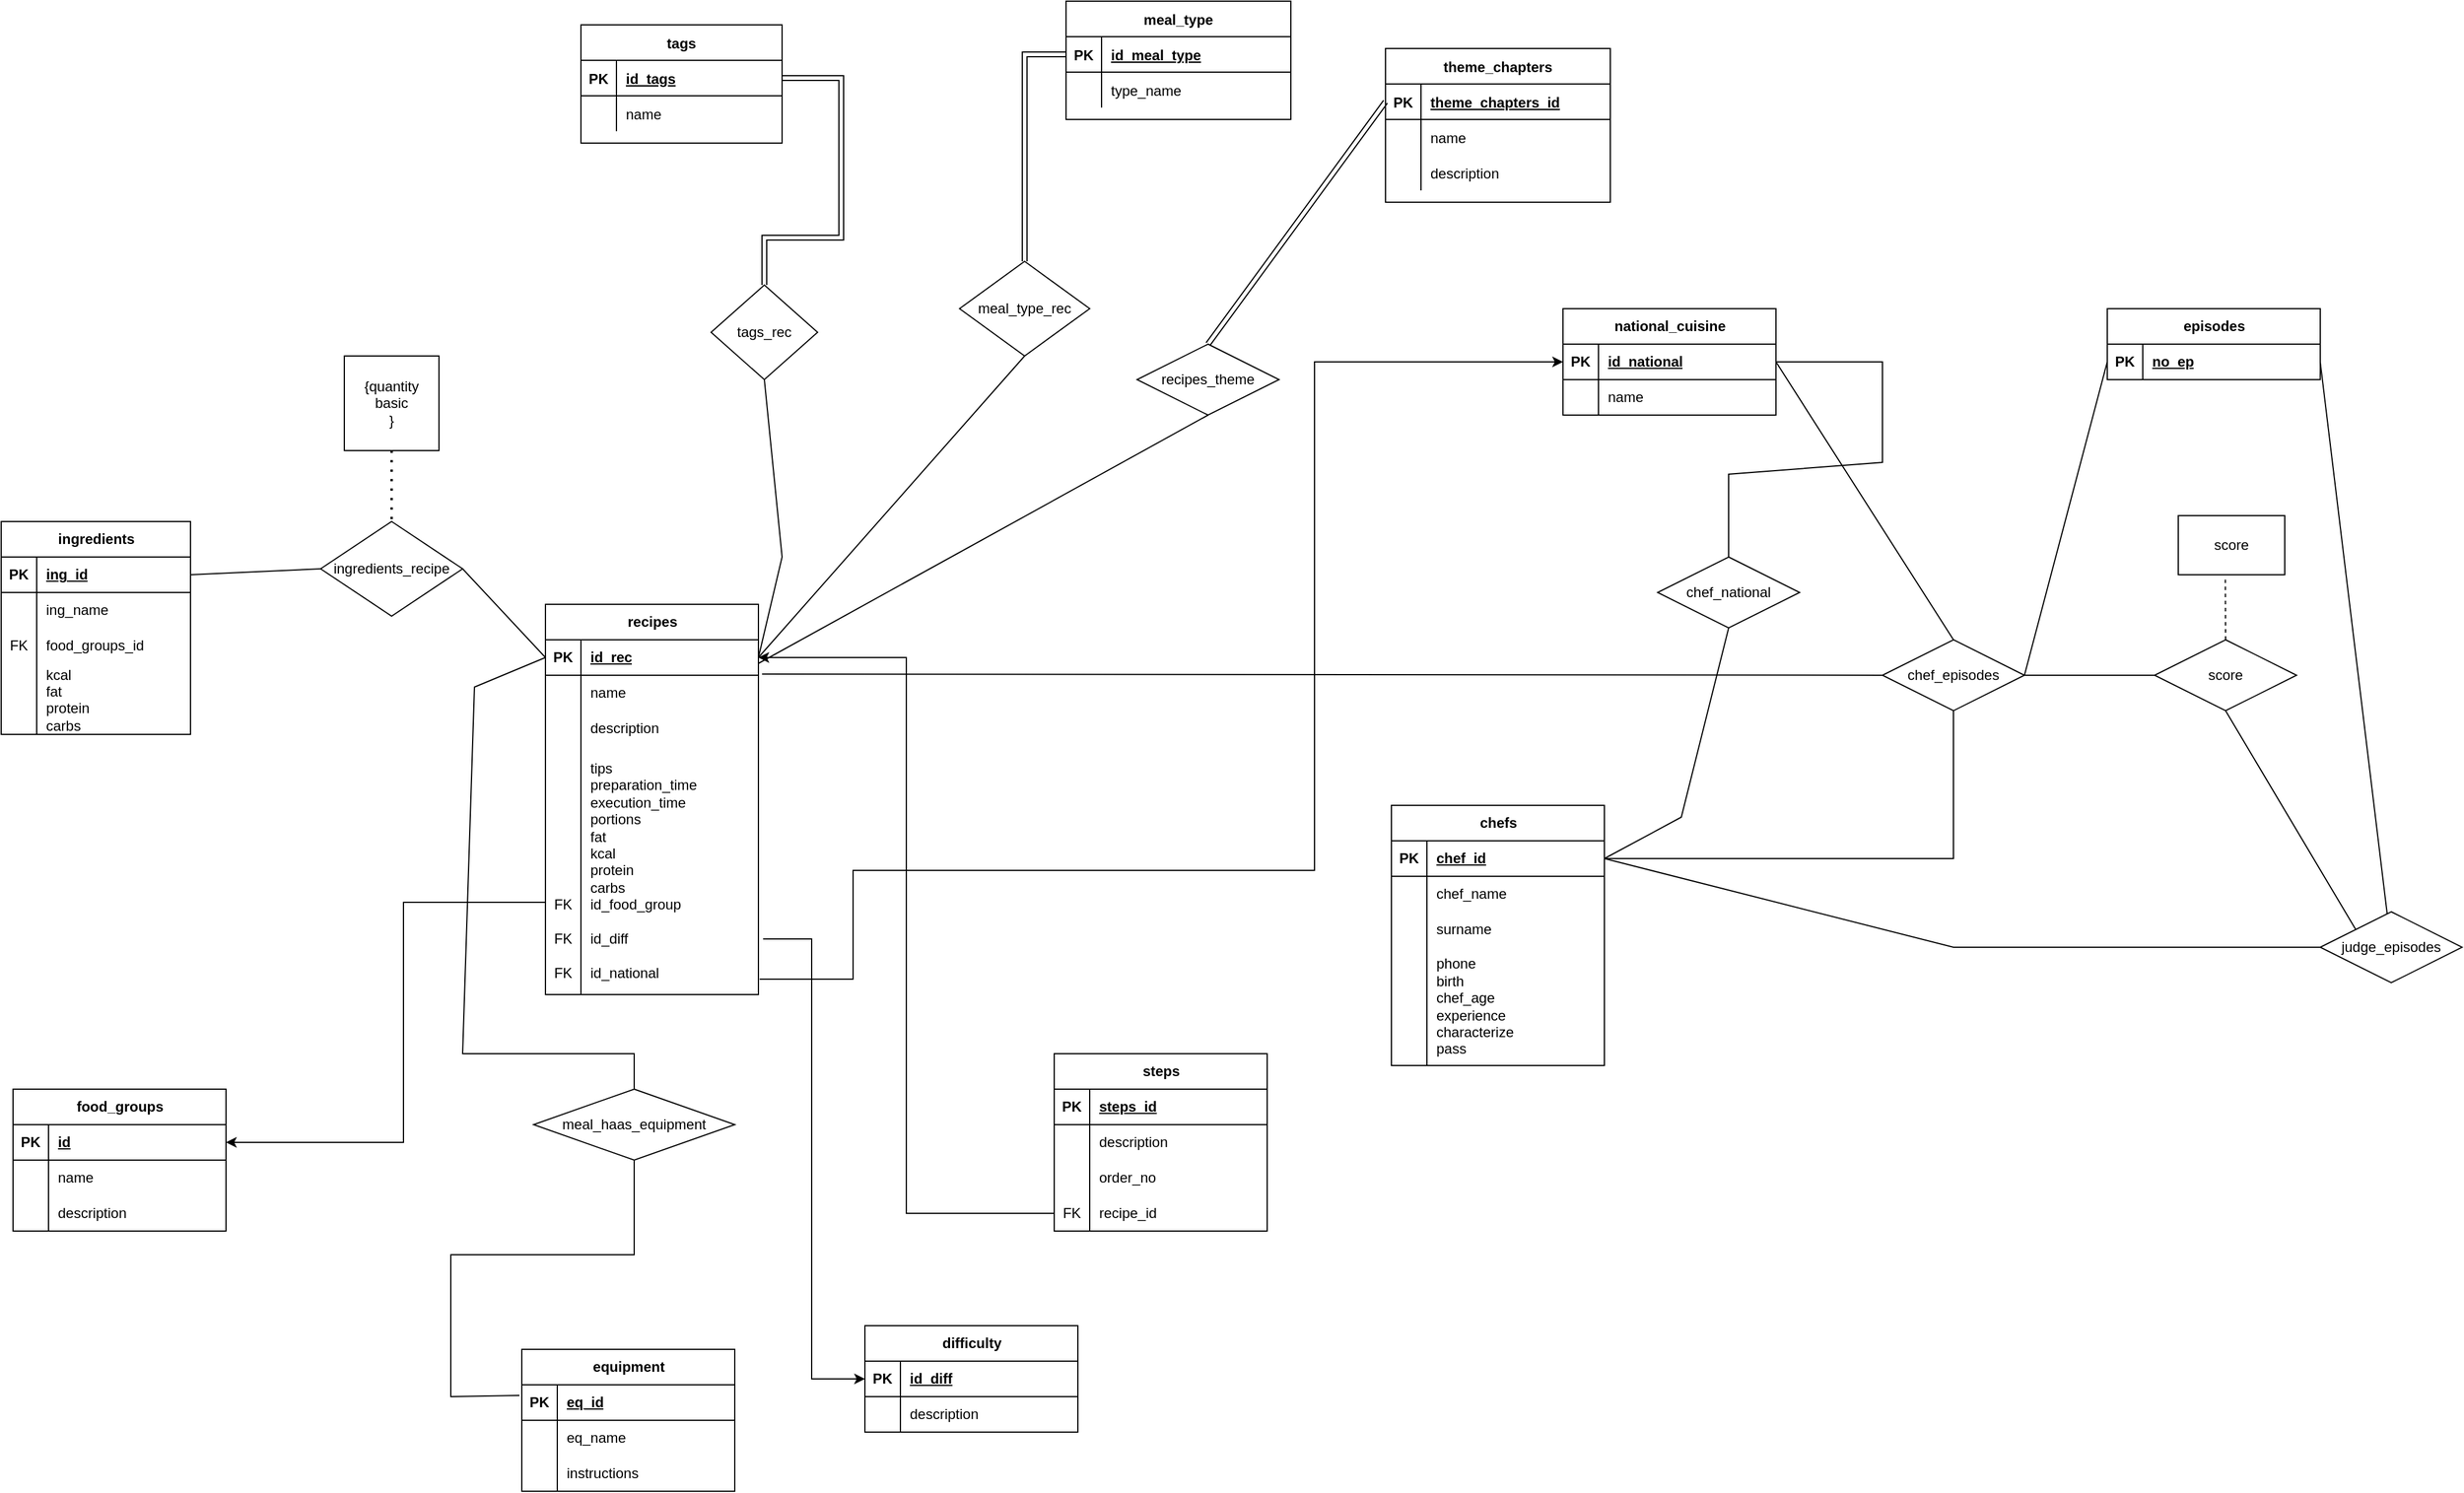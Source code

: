 <mxfile version="24.4.8" type="github">
  <diagram id="R2lEEEUBdFMjLlhIrx00" name="Page-1">
    <mxGraphModel dx="2524" dy="738" grid="1" gridSize="10" guides="1" tooltips="1" connect="1" arrows="1" fold="1" page="1" pageScale="1" pageWidth="850" pageHeight="1100" math="0" shadow="0" extFonts="Permanent Marker^https://fonts.googleapis.com/css?family=Permanent+Marker">
      <root>
        <mxCell id="0" />
        <mxCell id="1" parent="0" />
        <mxCell id="C-vyLk0tnHw3VtMMgP7b-2" value="meal_type" style="shape=table;startSize=30;container=1;collapsible=1;childLayout=tableLayout;fixedRows=1;rowLines=0;fontStyle=1;align=center;resizeLast=1;" parent="1" vertex="1">
          <mxGeometry x="510" y="30" width="190" height="100" as="geometry" />
        </mxCell>
        <mxCell id="C-vyLk0tnHw3VtMMgP7b-3" value="" style="shape=partialRectangle;collapsible=0;dropTarget=0;pointerEvents=0;fillColor=none;points=[[0,0.5],[1,0.5]];portConstraint=eastwest;top=0;left=0;right=0;bottom=1;" parent="C-vyLk0tnHw3VtMMgP7b-2" vertex="1">
          <mxGeometry y="30" width="190" height="30" as="geometry" />
        </mxCell>
        <mxCell id="C-vyLk0tnHw3VtMMgP7b-4" value="PK" style="shape=partialRectangle;overflow=hidden;connectable=0;fillColor=none;top=0;left=0;bottom=0;right=0;fontStyle=1;" parent="C-vyLk0tnHw3VtMMgP7b-3" vertex="1">
          <mxGeometry width="30" height="30" as="geometry">
            <mxRectangle width="30" height="30" as="alternateBounds" />
          </mxGeometry>
        </mxCell>
        <mxCell id="C-vyLk0tnHw3VtMMgP7b-5" value="id_meal_type" style="shape=partialRectangle;overflow=hidden;connectable=0;fillColor=none;top=0;left=0;bottom=0;right=0;align=left;spacingLeft=6;fontStyle=5;" parent="C-vyLk0tnHw3VtMMgP7b-3" vertex="1">
          <mxGeometry x="30" width="160" height="30" as="geometry">
            <mxRectangle width="160" height="30" as="alternateBounds" />
          </mxGeometry>
        </mxCell>
        <mxCell id="C-vyLk0tnHw3VtMMgP7b-6" value="" style="shape=partialRectangle;collapsible=0;dropTarget=0;pointerEvents=0;fillColor=none;points=[[0,0.5],[1,0.5]];portConstraint=eastwest;top=0;left=0;right=0;bottom=0;" parent="C-vyLk0tnHw3VtMMgP7b-2" vertex="1">
          <mxGeometry y="60" width="190" height="30" as="geometry" />
        </mxCell>
        <mxCell id="C-vyLk0tnHw3VtMMgP7b-7" value="" style="shape=partialRectangle;overflow=hidden;connectable=0;fillColor=none;top=0;left=0;bottom=0;right=0;" parent="C-vyLk0tnHw3VtMMgP7b-6" vertex="1">
          <mxGeometry width="30" height="30" as="geometry">
            <mxRectangle width="30" height="30" as="alternateBounds" />
          </mxGeometry>
        </mxCell>
        <mxCell id="C-vyLk0tnHw3VtMMgP7b-8" value="type_name" style="shape=partialRectangle;overflow=hidden;connectable=0;fillColor=none;top=0;left=0;bottom=0;right=0;align=left;spacingLeft=6;" parent="C-vyLk0tnHw3VtMMgP7b-6" vertex="1">
          <mxGeometry x="30" width="160" height="30" as="geometry">
            <mxRectangle width="160" height="30" as="alternateBounds" />
          </mxGeometry>
        </mxCell>
        <mxCell id="C-vyLk0tnHw3VtMMgP7b-13" value="theme_chapters" style="shape=table;startSize=30;container=1;collapsible=1;childLayout=tableLayout;fixedRows=1;rowLines=0;fontStyle=1;align=center;resizeLast=1;" parent="1" vertex="1">
          <mxGeometry x="780" y="70" width="190" height="130" as="geometry" />
        </mxCell>
        <mxCell id="C-vyLk0tnHw3VtMMgP7b-14" value="" style="shape=partialRectangle;collapsible=0;dropTarget=0;pointerEvents=0;fillColor=none;points=[[0,0.5],[1,0.5]];portConstraint=eastwest;top=0;left=0;right=0;bottom=1;" parent="C-vyLk0tnHw3VtMMgP7b-13" vertex="1">
          <mxGeometry y="30" width="190" height="30" as="geometry" />
        </mxCell>
        <mxCell id="C-vyLk0tnHw3VtMMgP7b-15" value="PK" style="shape=partialRectangle;overflow=hidden;connectable=0;fillColor=none;top=0;left=0;bottom=0;right=0;fontStyle=1;" parent="C-vyLk0tnHw3VtMMgP7b-14" vertex="1">
          <mxGeometry width="30" height="30" as="geometry">
            <mxRectangle width="30" height="30" as="alternateBounds" />
          </mxGeometry>
        </mxCell>
        <mxCell id="C-vyLk0tnHw3VtMMgP7b-16" value="theme_chapters_id" style="shape=partialRectangle;overflow=hidden;connectable=0;fillColor=none;top=0;left=0;bottom=0;right=0;align=left;spacingLeft=6;fontStyle=5;" parent="C-vyLk0tnHw3VtMMgP7b-14" vertex="1">
          <mxGeometry x="30" width="160" height="30" as="geometry">
            <mxRectangle width="160" height="30" as="alternateBounds" />
          </mxGeometry>
        </mxCell>
        <mxCell id="C-vyLk0tnHw3VtMMgP7b-17" value="" style="shape=partialRectangle;collapsible=0;dropTarget=0;pointerEvents=0;fillColor=none;points=[[0,0.5],[1,0.5]];portConstraint=eastwest;top=0;left=0;right=0;bottom=0;" parent="C-vyLk0tnHw3VtMMgP7b-13" vertex="1">
          <mxGeometry y="60" width="190" height="30" as="geometry" />
        </mxCell>
        <mxCell id="C-vyLk0tnHw3VtMMgP7b-18" value="" style="shape=partialRectangle;overflow=hidden;connectable=0;fillColor=none;top=0;left=0;bottom=0;right=0;" parent="C-vyLk0tnHw3VtMMgP7b-17" vertex="1">
          <mxGeometry width="30" height="30" as="geometry">
            <mxRectangle width="30" height="30" as="alternateBounds" />
          </mxGeometry>
        </mxCell>
        <mxCell id="C-vyLk0tnHw3VtMMgP7b-19" value="name" style="shape=partialRectangle;overflow=hidden;connectable=0;fillColor=none;top=0;left=0;bottom=0;right=0;align=left;spacingLeft=6;" parent="C-vyLk0tnHw3VtMMgP7b-17" vertex="1">
          <mxGeometry x="30" width="160" height="30" as="geometry">
            <mxRectangle width="160" height="30" as="alternateBounds" />
          </mxGeometry>
        </mxCell>
        <mxCell id="C-vyLk0tnHw3VtMMgP7b-20" value="" style="shape=partialRectangle;collapsible=0;dropTarget=0;pointerEvents=0;fillColor=none;points=[[0,0.5],[1,0.5]];portConstraint=eastwest;top=0;left=0;right=0;bottom=0;" parent="C-vyLk0tnHw3VtMMgP7b-13" vertex="1">
          <mxGeometry y="90" width="190" height="30" as="geometry" />
        </mxCell>
        <mxCell id="C-vyLk0tnHw3VtMMgP7b-21" value="" style="shape=partialRectangle;overflow=hidden;connectable=0;fillColor=none;top=0;left=0;bottom=0;right=0;" parent="C-vyLk0tnHw3VtMMgP7b-20" vertex="1">
          <mxGeometry width="30" height="30" as="geometry">
            <mxRectangle width="30" height="30" as="alternateBounds" />
          </mxGeometry>
        </mxCell>
        <mxCell id="C-vyLk0tnHw3VtMMgP7b-22" value="description " style="shape=partialRectangle;overflow=hidden;connectable=0;fillColor=none;top=0;left=0;bottom=0;right=0;align=left;spacingLeft=6;" parent="C-vyLk0tnHw3VtMMgP7b-20" vertex="1">
          <mxGeometry x="30" width="160" height="30" as="geometry">
            <mxRectangle width="160" height="30" as="alternateBounds" />
          </mxGeometry>
        </mxCell>
        <mxCell id="C-vyLk0tnHw3VtMMgP7b-23" value="tags" style="shape=table;startSize=30;container=1;collapsible=1;childLayout=tableLayout;fixedRows=1;rowLines=0;fontStyle=1;align=center;resizeLast=1;" parent="1" vertex="1">
          <mxGeometry x="100" y="50" width="170" height="100" as="geometry" />
        </mxCell>
        <mxCell id="C-vyLk0tnHw3VtMMgP7b-24" value="" style="shape=partialRectangle;collapsible=0;dropTarget=0;pointerEvents=0;fillColor=none;points=[[0,0.5],[1,0.5]];portConstraint=eastwest;top=0;left=0;right=0;bottom=1;" parent="C-vyLk0tnHw3VtMMgP7b-23" vertex="1">
          <mxGeometry y="30" width="170" height="30" as="geometry" />
        </mxCell>
        <mxCell id="C-vyLk0tnHw3VtMMgP7b-25" value="PK" style="shape=partialRectangle;overflow=hidden;connectable=0;fillColor=none;top=0;left=0;bottom=0;right=0;fontStyle=1;" parent="C-vyLk0tnHw3VtMMgP7b-24" vertex="1">
          <mxGeometry width="30" height="30" as="geometry">
            <mxRectangle width="30" height="30" as="alternateBounds" />
          </mxGeometry>
        </mxCell>
        <mxCell id="C-vyLk0tnHw3VtMMgP7b-26" value="id_tags" style="shape=partialRectangle;overflow=hidden;connectable=0;fillColor=none;top=0;left=0;bottom=0;right=0;align=left;spacingLeft=6;fontStyle=5;" parent="C-vyLk0tnHw3VtMMgP7b-24" vertex="1">
          <mxGeometry x="30" width="140" height="30" as="geometry">
            <mxRectangle width="140" height="30" as="alternateBounds" />
          </mxGeometry>
        </mxCell>
        <mxCell id="C-vyLk0tnHw3VtMMgP7b-27" value="" style="shape=partialRectangle;collapsible=0;dropTarget=0;pointerEvents=0;fillColor=none;points=[[0,0.5],[1,0.5]];portConstraint=eastwest;top=0;left=0;right=0;bottom=0;" parent="C-vyLk0tnHw3VtMMgP7b-23" vertex="1">
          <mxGeometry y="60" width="170" height="30" as="geometry" />
        </mxCell>
        <mxCell id="C-vyLk0tnHw3VtMMgP7b-28" value="" style="shape=partialRectangle;overflow=hidden;connectable=0;fillColor=none;top=0;left=0;bottom=0;right=0;" parent="C-vyLk0tnHw3VtMMgP7b-27" vertex="1">
          <mxGeometry width="30" height="30" as="geometry">
            <mxRectangle width="30" height="30" as="alternateBounds" />
          </mxGeometry>
        </mxCell>
        <mxCell id="C-vyLk0tnHw3VtMMgP7b-29" value="name" style="shape=partialRectangle;overflow=hidden;connectable=0;fillColor=none;top=0;left=0;bottom=0;right=0;align=left;spacingLeft=6;" parent="C-vyLk0tnHw3VtMMgP7b-27" vertex="1">
          <mxGeometry x="30" width="140" height="30" as="geometry">
            <mxRectangle width="140" height="30" as="alternateBounds" />
          </mxGeometry>
        </mxCell>
        <mxCell id="ZAzLyMQpshhAnLZkyLli-1" value="tags_rec" style="rhombus;whiteSpace=wrap;html=1;" parent="1" vertex="1">
          <mxGeometry x="210" y="270" width="90" height="80" as="geometry" />
        </mxCell>
        <mxCell id="ZAzLyMQpshhAnLZkyLli-2" value="meal_type_rec" style="rhombus;whiteSpace=wrap;html=1;" parent="1" vertex="1">
          <mxGeometry x="420" y="250" width="110" height="80" as="geometry" />
        </mxCell>
        <mxCell id="ZAzLyMQpshhAnLZkyLli-4" value="ingredients_recipe" style="rhombus;whiteSpace=wrap;html=1;" parent="1" vertex="1">
          <mxGeometry x="-120" y="470" width="120" height="80" as="geometry" />
        </mxCell>
        <mxCell id="ZAzLyMQpshhAnLZkyLli-6" value="" style="endArrow=none;dashed=1;html=1;dashPattern=1 3;strokeWidth=2;rounded=0;" parent="1" source="ZAzLyMQpshhAnLZkyLli-8" target="ZAzLyMQpshhAnLZkyLli-4" edge="1">
          <mxGeometry width="50" height="50" relative="1" as="geometry">
            <mxPoint x="370" y="570" as="sourcePoint" />
            <mxPoint x="360" y="390" as="targetPoint" />
          </mxGeometry>
        </mxCell>
        <mxCell id="ZAzLyMQpshhAnLZkyLli-8" value="{quantity&lt;div&gt;basic&lt;/div&gt;&lt;div&gt;}&lt;/div&gt;" style="whiteSpace=wrap;html=1;aspect=fixed;" parent="1" vertex="1">
          <mxGeometry x="-100" y="330" width="80" height="80" as="geometry" />
        </mxCell>
        <mxCell id="ZAzLyMQpshhAnLZkyLli-9" value="ingredients" style="shape=table;startSize=30;container=1;collapsible=1;childLayout=tableLayout;fixedRows=1;rowLines=0;fontStyle=1;align=center;resizeLast=1;html=1;" parent="1" vertex="1">
          <mxGeometry x="-390" y="470" width="160" height="180" as="geometry" />
        </mxCell>
        <mxCell id="ZAzLyMQpshhAnLZkyLli-10" value="" style="shape=tableRow;horizontal=0;startSize=0;swimlaneHead=0;swimlaneBody=0;fillColor=none;collapsible=0;dropTarget=0;points=[[0,0.5],[1,0.5]];portConstraint=eastwest;top=0;left=0;right=0;bottom=1;" parent="ZAzLyMQpshhAnLZkyLli-9" vertex="1">
          <mxGeometry y="30" width="160" height="30" as="geometry" />
        </mxCell>
        <mxCell id="ZAzLyMQpshhAnLZkyLli-11" value="PK" style="shape=partialRectangle;connectable=0;fillColor=none;top=0;left=0;bottom=0;right=0;fontStyle=1;overflow=hidden;whiteSpace=wrap;html=1;" parent="ZAzLyMQpshhAnLZkyLli-10" vertex="1">
          <mxGeometry width="30" height="30" as="geometry">
            <mxRectangle width="30" height="30" as="alternateBounds" />
          </mxGeometry>
        </mxCell>
        <mxCell id="ZAzLyMQpshhAnLZkyLli-12" value="ing_id" style="shape=partialRectangle;connectable=0;fillColor=none;top=0;left=0;bottom=0;right=0;align=left;spacingLeft=6;fontStyle=5;overflow=hidden;whiteSpace=wrap;html=1;" parent="ZAzLyMQpshhAnLZkyLli-10" vertex="1">
          <mxGeometry x="30" width="130" height="30" as="geometry">
            <mxRectangle width="130" height="30" as="alternateBounds" />
          </mxGeometry>
        </mxCell>
        <mxCell id="ZAzLyMQpshhAnLZkyLli-13" value="" style="shape=tableRow;horizontal=0;startSize=0;swimlaneHead=0;swimlaneBody=0;fillColor=none;collapsible=0;dropTarget=0;points=[[0,0.5],[1,0.5]];portConstraint=eastwest;top=0;left=0;right=0;bottom=0;" parent="ZAzLyMQpshhAnLZkyLli-9" vertex="1">
          <mxGeometry y="60" width="160" height="30" as="geometry" />
        </mxCell>
        <mxCell id="ZAzLyMQpshhAnLZkyLli-14" value="" style="shape=partialRectangle;connectable=0;fillColor=none;top=0;left=0;bottom=0;right=0;editable=1;overflow=hidden;whiteSpace=wrap;html=1;" parent="ZAzLyMQpshhAnLZkyLli-13" vertex="1">
          <mxGeometry width="30" height="30" as="geometry">
            <mxRectangle width="30" height="30" as="alternateBounds" />
          </mxGeometry>
        </mxCell>
        <mxCell id="ZAzLyMQpshhAnLZkyLli-15" value="ing_name" style="shape=partialRectangle;connectable=0;fillColor=none;top=0;left=0;bottom=0;right=0;align=left;spacingLeft=6;overflow=hidden;whiteSpace=wrap;html=1;" parent="ZAzLyMQpshhAnLZkyLli-13" vertex="1">
          <mxGeometry x="30" width="130" height="30" as="geometry">
            <mxRectangle width="130" height="30" as="alternateBounds" />
          </mxGeometry>
        </mxCell>
        <mxCell id="ZAzLyMQpshhAnLZkyLli-16" value="" style="shape=tableRow;horizontal=0;startSize=0;swimlaneHead=0;swimlaneBody=0;fillColor=none;collapsible=0;dropTarget=0;points=[[0,0.5],[1,0.5]];portConstraint=eastwest;top=0;left=0;right=0;bottom=0;" parent="ZAzLyMQpshhAnLZkyLli-9" vertex="1">
          <mxGeometry y="90" width="160" height="30" as="geometry" />
        </mxCell>
        <mxCell id="ZAzLyMQpshhAnLZkyLli-17" value="FK" style="shape=partialRectangle;connectable=0;fillColor=none;top=0;left=0;bottom=0;right=0;editable=1;overflow=hidden;whiteSpace=wrap;html=1;" parent="ZAzLyMQpshhAnLZkyLli-16" vertex="1">
          <mxGeometry width="30" height="30" as="geometry">
            <mxRectangle width="30" height="30" as="alternateBounds" />
          </mxGeometry>
        </mxCell>
        <mxCell id="ZAzLyMQpshhAnLZkyLli-18" value="food_groups_id" style="shape=partialRectangle;connectable=0;fillColor=none;top=0;left=0;bottom=0;right=0;align=left;spacingLeft=6;overflow=hidden;whiteSpace=wrap;html=1;" parent="ZAzLyMQpshhAnLZkyLli-16" vertex="1">
          <mxGeometry x="30" width="130" height="30" as="geometry">
            <mxRectangle width="130" height="30" as="alternateBounds" />
          </mxGeometry>
        </mxCell>
        <mxCell id="ZAzLyMQpshhAnLZkyLli-19" value="" style="shape=tableRow;horizontal=0;startSize=0;swimlaneHead=0;swimlaneBody=0;fillColor=none;collapsible=0;dropTarget=0;points=[[0,0.5],[1,0.5]];portConstraint=eastwest;top=0;left=0;right=0;bottom=0;" parent="ZAzLyMQpshhAnLZkyLli-9" vertex="1">
          <mxGeometry y="120" width="160" height="60" as="geometry" />
        </mxCell>
        <mxCell id="ZAzLyMQpshhAnLZkyLli-20" value="" style="shape=partialRectangle;connectable=0;fillColor=none;top=0;left=0;bottom=0;right=0;editable=1;overflow=hidden;whiteSpace=wrap;html=1;" parent="ZAzLyMQpshhAnLZkyLli-19" vertex="1">
          <mxGeometry width="30" height="60" as="geometry">
            <mxRectangle width="30" height="60" as="alternateBounds" />
          </mxGeometry>
        </mxCell>
        <mxCell id="ZAzLyMQpshhAnLZkyLli-21" value="kcal&lt;div&gt;fat&lt;/div&gt;&lt;div&gt;protein&lt;/div&gt;&lt;div&gt;carbs&lt;/div&gt;" style="shape=partialRectangle;connectable=0;fillColor=none;top=0;left=0;bottom=0;right=0;align=left;spacingLeft=6;overflow=hidden;whiteSpace=wrap;html=1;" parent="ZAzLyMQpshhAnLZkyLli-19" vertex="1">
          <mxGeometry x="30" width="130" height="60" as="geometry">
            <mxRectangle width="130" height="60" as="alternateBounds" />
          </mxGeometry>
        </mxCell>
        <mxCell id="_lbtLZk86KpK8hCh-zHx-7" value="recipes_theme" style="shape=rhombus;perimeter=rhombusPerimeter;whiteSpace=wrap;html=1;align=center;" vertex="1" parent="1">
          <mxGeometry x="570" y="320" width="120" height="60" as="geometry" />
        </mxCell>
        <mxCell id="_lbtLZk86KpK8hCh-zHx-8" value="recipes" style="shape=table;startSize=30;container=1;collapsible=1;childLayout=tableLayout;fixedRows=1;rowLines=0;fontStyle=1;align=center;resizeLast=1;html=1;" vertex="1" parent="1">
          <mxGeometry x="70" y="540" width="180" height="330" as="geometry" />
        </mxCell>
        <mxCell id="_lbtLZk86KpK8hCh-zHx-9" value="" style="shape=tableRow;horizontal=0;startSize=0;swimlaneHead=0;swimlaneBody=0;fillColor=none;collapsible=0;dropTarget=0;points=[[0,0.5],[1,0.5]];portConstraint=eastwest;top=0;left=0;right=0;bottom=1;" vertex="1" parent="_lbtLZk86KpK8hCh-zHx-8">
          <mxGeometry y="30" width="180" height="30" as="geometry" />
        </mxCell>
        <mxCell id="_lbtLZk86KpK8hCh-zHx-10" value="PK" style="shape=partialRectangle;connectable=0;fillColor=none;top=0;left=0;bottom=0;right=0;fontStyle=1;overflow=hidden;whiteSpace=wrap;html=1;" vertex="1" parent="_lbtLZk86KpK8hCh-zHx-9">
          <mxGeometry width="30" height="30" as="geometry">
            <mxRectangle width="30" height="30" as="alternateBounds" />
          </mxGeometry>
        </mxCell>
        <mxCell id="_lbtLZk86KpK8hCh-zHx-11" value="id_rec" style="shape=partialRectangle;connectable=0;fillColor=none;top=0;left=0;bottom=0;right=0;align=left;spacingLeft=6;fontStyle=5;overflow=hidden;whiteSpace=wrap;html=1;" vertex="1" parent="_lbtLZk86KpK8hCh-zHx-9">
          <mxGeometry x="30" width="150" height="30" as="geometry">
            <mxRectangle width="150" height="30" as="alternateBounds" />
          </mxGeometry>
        </mxCell>
        <mxCell id="_lbtLZk86KpK8hCh-zHx-12" value="" style="shape=tableRow;horizontal=0;startSize=0;swimlaneHead=0;swimlaneBody=0;fillColor=none;collapsible=0;dropTarget=0;points=[[0,0.5],[1,0.5]];portConstraint=eastwest;top=0;left=0;right=0;bottom=0;" vertex="1" parent="_lbtLZk86KpK8hCh-zHx-8">
          <mxGeometry y="60" width="180" height="30" as="geometry" />
        </mxCell>
        <mxCell id="_lbtLZk86KpK8hCh-zHx-13" value="" style="shape=partialRectangle;connectable=0;fillColor=none;top=0;left=0;bottom=0;right=0;editable=1;overflow=hidden;whiteSpace=wrap;html=1;" vertex="1" parent="_lbtLZk86KpK8hCh-zHx-12">
          <mxGeometry width="30" height="30" as="geometry">
            <mxRectangle width="30" height="30" as="alternateBounds" />
          </mxGeometry>
        </mxCell>
        <mxCell id="_lbtLZk86KpK8hCh-zHx-14" value="name" style="shape=partialRectangle;connectable=0;fillColor=none;top=0;left=0;bottom=0;right=0;align=left;spacingLeft=6;overflow=hidden;whiteSpace=wrap;html=1;" vertex="1" parent="_lbtLZk86KpK8hCh-zHx-12">
          <mxGeometry x="30" width="150" height="30" as="geometry">
            <mxRectangle width="150" height="30" as="alternateBounds" />
          </mxGeometry>
        </mxCell>
        <mxCell id="_lbtLZk86KpK8hCh-zHx-15" value="" style="shape=tableRow;horizontal=0;startSize=0;swimlaneHead=0;swimlaneBody=0;fillColor=none;collapsible=0;dropTarget=0;points=[[0,0.5],[1,0.5]];portConstraint=eastwest;top=0;left=0;right=0;bottom=0;" vertex="1" parent="_lbtLZk86KpK8hCh-zHx-8">
          <mxGeometry y="90" width="180" height="30" as="geometry" />
        </mxCell>
        <mxCell id="_lbtLZk86KpK8hCh-zHx-16" value="" style="shape=partialRectangle;connectable=0;fillColor=none;top=0;left=0;bottom=0;right=0;editable=1;overflow=hidden;whiteSpace=wrap;html=1;" vertex="1" parent="_lbtLZk86KpK8hCh-zHx-15">
          <mxGeometry width="30" height="30" as="geometry">
            <mxRectangle width="30" height="30" as="alternateBounds" />
          </mxGeometry>
        </mxCell>
        <mxCell id="_lbtLZk86KpK8hCh-zHx-17" value="description" style="shape=partialRectangle;connectable=0;fillColor=none;top=0;left=0;bottom=0;right=0;align=left;spacingLeft=6;overflow=hidden;whiteSpace=wrap;html=1;" vertex="1" parent="_lbtLZk86KpK8hCh-zHx-15">
          <mxGeometry x="30" width="150" height="30" as="geometry">
            <mxRectangle width="150" height="30" as="alternateBounds" />
          </mxGeometry>
        </mxCell>
        <mxCell id="_lbtLZk86KpK8hCh-zHx-18" value="" style="shape=tableRow;horizontal=0;startSize=0;swimlaneHead=0;swimlaneBody=0;fillColor=none;collapsible=0;dropTarget=0;points=[[0,0.5],[1,0.5]];portConstraint=eastwest;top=0;left=0;right=0;bottom=0;" vertex="1" parent="_lbtLZk86KpK8hCh-zHx-8">
          <mxGeometry y="120" width="180" height="210" as="geometry" />
        </mxCell>
        <mxCell id="_lbtLZk86KpK8hCh-zHx-19" value="&lt;div&gt;&lt;br&gt;&lt;/div&gt;&lt;div&gt;&lt;br&gt;&lt;/div&gt;&lt;div&gt;&lt;br&gt;&lt;/div&gt;&lt;div&gt;&lt;br&gt;&lt;/div&gt;&lt;div&gt;&lt;br&gt;&lt;/div&gt;&lt;div&gt;&lt;br&gt;&lt;/div&gt;&lt;div&gt;&lt;br&gt;&lt;/div&gt;&lt;div&gt;&lt;br&gt;&lt;/div&gt;FK&lt;div&gt;&lt;br&gt;&lt;div&gt;FK&lt;/div&gt;&lt;div&gt;&amp;nbsp; &amp;nbsp; FK&lt;/div&gt;&lt;/div&gt;" style="shape=partialRectangle;connectable=0;fillColor=none;top=0;left=0;bottom=0;right=0;editable=1;overflow=hidden;whiteSpace=wrap;html=1;" vertex="1" parent="_lbtLZk86KpK8hCh-zHx-18">
          <mxGeometry width="30" height="210" as="geometry">
            <mxRectangle width="30" height="210" as="alternateBounds" />
          </mxGeometry>
        </mxCell>
        <mxCell id="_lbtLZk86KpK8hCh-zHx-20" value="tips&amp;nbsp;&lt;div&gt;preparation_time&lt;/div&gt;&lt;div&gt;execution_time&lt;/div&gt;&lt;div&gt;portions&lt;/div&gt;&lt;div&gt;fat&lt;/div&gt;&lt;div&gt;kcal&lt;/div&gt;&lt;div&gt;protein&lt;/div&gt;&lt;div&gt;carbs&lt;/div&gt;&lt;div&gt;&lt;span style=&quot;background-color: initial;&quot;&gt;id_food_group&lt;/span&gt;&lt;br&gt;&lt;/div&gt;&lt;div&gt;&lt;br&gt;&lt;/div&gt;&lt;div&gt;id_diff&lt;/div&gt;&lt;div&gt;&lt;br&gt;&lt;/div&gt;&lt;div&gt;id_national&lt;/div&gt;" style="shape=partialRectangle;connectable=0;fillColor=none;top=0;left=0;bottom=0;right=0;align=left;spacingLeft=6;overflow=hidden;whiteSpace=wrap;html=1;" vertex="1" parent="_lbtLZk86KpK8hCh-zHx-18">
          <mxGeometry x="30" width="150" height="210" as="geometry">
            <mxRectangle width="150" height="210" as="alternateBounds" />
          </mxGeometry>
        </mxCell>
        <mxCell id="_lbtLZk86KpK8hCh-zHx-33" value="" style="endArrow=none;html=1;rounded=0;entryX=0.5;entryY=1;entryDx=0;entryDy=0;" edge="1" parent="1" target="ZAzLyMQpshhAnLZkyLli-1">
          <mxGeometry relative="1" as="geometry">
            <mxPoint x="250" y="585" as="sourcePoint" />
            <mxPoint x="530" y="380" as="targetPoint" />
            <Array as="points">
              <mxPoint x="270" y="500" />
            </Array>
          </mxGeometry>
        </mxCell>
        <mxCell id="_lbtLZk86KpK8hCh-zHx-34" value="" style="endArrow=none;html=1;rounded=0;entryX=0;entryY=0.5;entryDx=0;entryDy=0;exitX=1;exitY=0.5;exitDx=0;exitDy=0;" edge="1" parent="1" source="ZAzLyMQpshhAnLZkyLli-10" target="ZAzLyMQpshhAnLZkyLli-4">
          <mxGeometry relative="1" as="geometry">
            <mxPoint x="-230" y="520" as="sourcePoint" />
            <mxPoint x="-120" y="520" as="targetPoint" />
          </mxGeometry>
        </mxCell>
        <mxCell id="_lbtLZk86KpK8hCh-zHx-46" value="" style="endArrow=none;html=1;rounded=0;exitX=1;exitY=0.5;exitDx=0;exitDy=0;entryX=0;entryY=0.5;entryDx=0;entryDy=0;" edge="1" parent="1" source="ZAzLyMQpshhAnLZkyLli-4" target="_lbtLZk86KpK8hCh-zHx-9">
          <mxGeometry relative="1" as="geometry">
            <mxPoint x="370" y="380" as="sourcePoint" />
            <mxPoint x="530" y="380" as="targetPoint" />
          </mxGeometry>
        </mxCell>
        <mxCell id="_lbtLZk86KpK8hCh-zHx-50" value="" style="endArrow=none;html=1;rounded=0;entryX=0.5;entryY=1;entryDx=0;entryDy=0;exitX=1;exitY=0.5;exitDx=0;exitDy=0;" edge="1" parent="1" source="_lbtLZk86KpK8hCh-zHx-9" target="ZAzLyMQpshhAnLZkyLli-2">
          <mxGeometry relative="1" as="geometry">
            <mxPoint x="290" y="510" as="sourcePoint" />
            <mxPoint x="530" y="380" as="targetPoint" />
          </mxGeometry>
        </mxCell>
        <mxCell id="_lbtLZk86KpK8hCh-zHx-54" value="" style="endArrow=none;html=1;rounded=0;entryX=0.5;entryY=1;entryDx=0;entryDy=0;" edge="1" parent="1" target="_lbtLZk86KpK8hCh-zHx-7">
          <mxGeometry relative="1" as="geometry">
            <mxPoint x="250" y="590" as="sourcePoint" />
            <mxPoint x="570" y="390" as="targetPoint" />
          </mxGeometry>
        </mxCell>
        <mxCell id="_lbtLZk86KpK8hCh-zHx-56" value="food_groups" style="shape=table;startSize=30;container=1;collapsible=1;childLayout=tableLayout;fixedRows=1;rowLines=0;fontStyle=1;align=center;resizeLast=1;html=1;" vertex="1" parent="1">
          <mxGeometry x="-380" y="950" width="180" height="120" as="geometry" />
        </mxCell>
        <mxCell id="_lbtLZk86KpK8hCh-zHx-57" value="" style="shape=tableRow;horizontal=0;startSize=0;swimlaneHead=0;swimlaneBody=0;fillColor=none;collapsible=0;dropTarget=0;points=[[0,0.5],[1,0.5]];portConstraint=eastwest;top=0;left=0;right=0;bottom=1;" vertex="1" parent="_lbtLZk86KpK8hCh-zHx-56">
          <mxGeometry y="30" width="180" height="30" as="geometry" />
        </mxCell>
        <mxCell id="_lbtLZk86KpK8hCh-zHx-58" value="PK" style="shape=partialRectangle;connectable=0;fillColor=none;top=0;left=0;bottom=0;right=0;fontStyle=1;overflow=hidden;whiteSpace=wrap;html=1;" vertex="1" parent="_lbtLZk86KpK8hCh-zHx-57">
          <mxGeometry width="30" height="30" as="geometry">
            <mxRectangle width="30" height="30" as="alternateBounds" />
          </mxGeometry>
        </mxCell>
        <mxCell id="_lbtLZk86KpK8hCh-zHx-59" value="id" style="shape=partialRectangle;connectable=0;fillColor=none;top=0;left=0;bottom=0;right=0;align=left;spacingLeft=6;fontStyle=5;overflow=hidden;whiteSpace=wrap;html=1;" vertex="1" parent="_lbtLZk86KpK8hCh-zHx-57">
          <mxGeometry x="30" width="150" height="30" as="geometry">
            <mxRectangle width="150" height="30" as="alternateBounds" />
          </mxGeometry>
        </mxCell>
        <mxCell id="_lbtLZk86KpK8hCh-zHx-60" value="" style="shape=tableRow;horizontal=0;startSize=0;swimlaneHead=0;swimlaneBody=0;fillColor=none;collapsible=0;dropTarget=0;points=[[0,0.5],[1,0.5]];portConstraint=eastwest;top=0;left=0;right=0;bottom=0;" vertex="1" parent="_lbtLZk86KpK8hCh-zHx-56">
          <mxGeometry y="60" width="180" height="30" as="geometry" />
        </mxCell>
        <mxCell id="_lbtLZk86KpK8hCh-zHx-61" value="" style="shape=partialRectangle;connectable=0;fillColor=none;top=0;left=0;bottom=0;right=0;editable=1;overflow=hidden;whiteSpace=wrap;html=1;" vertex="1" parent="_lbtLZk86KpK8hCh-zHx-60">
          <mxGeometry width="30" height="30" as="geometry">
            <mxRectangle width="30" height="30" as="alternateBounds" />
          </mxGeometry>
        </mxCell>
        <mxCell id="_lbtLZk86KpK8hCh-zHx-62" value="name" style="shape=partialRectangle;connectable=0;fillColor=none;top=0;left=0;bottom=0;right=0;align=left;spacingLeft=6;overflow=hidden;whiteSpace=wrap;html=1;" vertex="1" parent="_lbtLZk86KpK8hCh-zHx-60">
          <mxGeometry x="30" width="150" height="30" as="geometry">
            <mxRectangle width="150" height="30" as="alternateBounds" />
          </mxGeometry>
        </mxCell>
        <mxCell id="_lbtLZk86KpK8hCh-zHx-63" value="" style="shape=tableRow;horizontal=0;startSize=0;swimlaneHead=0;swimlaneBody=0;fillColor=none;collapsible=0;dropTarget=0;points=[[0,0.5],[1,0.5]];portConstraint=eastwest;top=0;left=0;right=0;bottom=0;" vertex="1" parent="_lbtLZk86KpK8hCh-zHx-56">
          <mxGeometry y="90" width="180" height="30" as="geometry" />
        </mxCell>
        <mxCell id="_lbtLZk86KpK8hCh-zHx-64" value="" style="shape=partialRectangle;connectable=0;fillColor=none;top=0;left=0;bottom=0;right=0;editable=1;overflow=hidden;whiteSpace=wrap;html=1;" vertex="1" parent="_lbtLZk86KpK8hCh-zHx-63">
          <mxGeometry width="30" height="30" as="geometry">
            <mxRectangle width="30" height="30" as="alternateBounds" />
          </mxGeometry>
        </mxCell>
        <mxCell id="_lbtLZk86KpK8hCh-zHx-65" value="description" style="shape=partialRectangle;connectable=0;fillColor=none;top=0;left=0;bottom=0;right=0;align=left;spacingLeft=6;overflow=hidden;whiteSpace=wrap;html=1;" vertex="1" parent="_lbtLZk86KpK8hCh-zHx-63">
          <mxGeometry x="30" width="150" height="30" as="geometry">
            <mxRectangle width="150" height="30" as="alternateBounds" />
          </mxGeometry>
        </mxCell>
        <mxCell id="_lbtLZk86KpK8hCh-zHx-69" style="edgeStyle=orthogonalEdgeStyle;rounded=0;orthogonalLoop=1;jettySize=auto;html=1;entryX=1;entryY=0.5;entryDx=0;entryDy=0;" edge="1" parent="1" target="_lbtLZk86KpK8hCh-zHx-57">
          <mxGeometry relative="1" as="geometry">
            <mxPoint x="70" y="792" as="sourcePoint" />
            <Array as="points">
              <mxPoint x="-50" y="792" />
              <mxPoint x="-50" y="995" />
            </Array>
          </mxGeometry>
        </mxCell>
        <mxCell id="_lbtLZk86KpK8hCh-zHx-70" value="meal_haas_equipment" style="shape=rhombus;perimeter=rhombusPerimeter;whiteSpace=wrap;html=1;align=center;" vertex="1" parent="1">
          <mxGeometry x="60" y="950" width="170" height="60" as="geometry" />
        </mxCell>
        <mxCell id="_lbtLZk86KpK8hCh-zHx-73" value="equipment" style="shape=table;startSize=30;container=1;collapsible=1;childLayout=tableLayout;fixedRows=1;rowLines=0;fontStyle=1;align=center;resizeLast=1;html=1;" vertex="1" parent="1">
          <mxGeometry x="50" y="1170" width="180" height="120" as="geometry" />
        </mxCell>
        <mxCell id="_lbtLZk86KpK8hCh-zHx-74" value="" style="shape=tableRow;horizontal=0;startSize=0;swimlaneHead=0;swimlaneBody=0;fillColor=none;collapsible=0;dropTarget=0;points=[[0,0.5],[1,0.5]];portConstraint=eastwest;top=0;left=0;right=0;bottom=1;" vertex="1" parent="_lbtLZk86KpK8hCh-zHx-73">
          <mxGeometry y="30" width="180" height="30" as="geometry" />
        </mxCell>
        <mxCell id="_lbtLZk86KpK8hCh-zHx-75" value="PK" style="shape=partialRectangle;connectable=0;fillColor=none;top=0;left=0;bottom=0;right=0;fontStyle=1;overflow=hidden;whiteSpace=wrap;html=1;" vertex="1" parent="_lbtLZk86KpK8hCh-zHx-74">
          <mxGeometry width="30" height="30" as="geometry">
            <mxRectangle width="30" height="30" as="alternateBounds" />
          </mxGeometry>
        </mxCell>
        <mxCell id="_lbtLZk86KpK8hCh-zHx-76" value="eq_id" style="shape=partialRectangle;connectable=0;fillColor=none;top=0;left=0;bottom=0;right=0;align=left;spacingLeft=6;fontStyle=5;overflow=hidden;whiteSpace=wrap;html=1;" vertex="1" parent="_lbtLZk86KpK8hCh-zHx-74">
          <mxGeometry x="30" width="150" height="30" as="geometry">
            <mxRectangle width="150" height="30" as="alternateBounds" />
          </mxGeometry>
        </mxCell>
        <mxCell id="_lbtLZk86KpK8hCh-zHx-77" value="" style="shape=tableRow;horizontal=0;startSize=0;swimlaneHead=0;swimlaneBody=0;fillColor=none;collapsible=0;dropTarget=0;points=[[0,0.5],[1,0.5]];portConstraint=eastwest;top=0;left=0;right=0;bottom=0;" vertex="1" parent="_lbtLZk86KpK8hCh-zHx-73">
          <mxGeometry y="60" width="180" height="30" as="geometry" />
        </mxCell>
        <mxCell id="_lbtLZk86KpK8hCh-zHx-78" value="" style="shape=partialRectangle;connectable=0;fillColor=none;top=0;left=0;bottom=0;right=0;editable=1;overflow=hidden;whiteSpace=wrap;html=1;" vertex="1" parent="_lbtLZk86KpK8hCh-zHx-77">
          <mxGeometry width="30" height="30" as="geometry">
            <mxRectangle width="30" height="30" as="alternateBounds" />
          </mxGeometry>
        </mxCell>
        <mxCell id="_lbtLZk86KpK8hCh-zHx-79" value="eq_name" style="shape=partialRectangle;connectable=0;fillColor=none;top=0;left=0;bottom=0;right=0;align=left;spacingLeft=6;overflow=hidden;whiteSpace=wrap;html=1;" vertex="1" parent="_lbtLZk86KpK8hCh-zHx-77">
          <mxGeometry x="30" width="150" height="30" as="geometry">
            <mxRectangle width="150" height="30" as="alternateBounds" />
          </mxGeometry>
        </mxCell>
        <mxCell id="_lbtLZk86KpK8hCh-zHx-80" value="" style="shape=tableRow;horizontal=0;startSize=0;swimlaneHead=0;swimlaneBody=0;fillColor=none;collapsible=0;dropTarget=0;points=[[0,0.5],[1,0.5]];portConstraint=eastwest;top=0;left=0;right=0;bottom=0;" vertex="1" parent="_lbtLZk86KpK8hCh-zHx-73">
          <mxGeometry y="90" width="180" height="30" as="geometry" />
        </mxCell>
        <mxCell id="_lbtLZk86KpK8hCh-zHx-81" value="" style="shape=partialRectangle;connectable=0;fillColor=none;top=0;left=0;bottom=0;right=0;editable=1;overflow=hidden;whiteSpace=wrap;html=1;" vertex="1" parent="_lbtLZk86KpK8hCh-zHx-80">
          <mxGeometry width="30" height="30" as="geometry">
            <mxRectangle width="30" height="30" as="alternateBounds" />
          </mxGeometry>
        </mxCell>
        <mxCell id="_lbtLZk86KpK8hCh-zHx-82" value="instructions" style="shape=partialRectangle;connectable=0;fillColor=none;top=0;left=0;bottom=0;right=0;align=left;spacingLeft=6;overflow=hidden;whiteSpace=wrap;html=1;" vertex="1" parent="_lbtLZk86KpK8hCh-zHx-80">
          <mxGeometry x="30" width="150" height="30" as="geometry">
            <mxRectangle width="150" height="30" as="alternateBounds" />
          </mxGeometry>
        </mxCell>
        <mxCell id="_lbtLZk86KpK8hCh-zHx-86" value="" style="endArrow=none;html=1;rounded=0;exitX=-0.011;exitY=0.3;exitDx=0;exitDy=0;exitPerimeter=0;entryX=0.5;entryY=1;entryDx=0;entryDy=0;" edge="1" parent="1" source="_lbtLZk86KpK8hCh-zHx-74" target="_lbtLZk86KpK8hCh-zHx-70">
          <mxGeometry relative="1" as="geometry">
            <mxPoint x="370" y="960" as="sourcePoint" />
            <mxPoint x="530" y="960" as="targetPoint" />
            <Array as="points">
              <mxPoint x="-10" y="1210" />
              <mxPoint x="-10" y="1090" />
              <mxPoint x="145" y="1090" />
            </Array>
          </mxGeometry>
        </mxCell>
        <mxCell id="_lbtLZk86KpK8hCh-zHx-87" value="" style="endArrow=none;html=1;rounded=0;entryX=0.5;entryY=0;entryDx=0;entryDy=0;exitX=0;exitY=0.5;exitDx=0;exitDy=0;" edge="1" parent="1" source="_lbtLZk86KpK8hCh-zHx-9" target="_lbtLZk86KpK8hCh-zHx-70">
          <mxGeometry relative="1" as="geometry">
            <mxPoint x="370" y="660" as="sourcePoint" />
            <mxPoint x="530" y="660" as="targetPoint" />
            <Array as="points">
              <mxPoint x="10" y="610" />
              <mxPoint y="920" />
              <mxPoint x="145" y="920" />
            </Array>
          </mxGeometry>
        </mxCell>
        <mxCell id="_lbtLZk86KpK8hCh-zHx-88" value="difficulty" style="shape=table;startSize=30;container=1;collapsible=1;childLayout=tableLayout;fixedRows=1;rowLines=0;fontStyle=1;align=center;resizeLast=1;html=1;" vertex="1" parent="1">
          <mxGeometry x="340" y="1150" width="180" height="90" as="geometry" />
        </mxCell>
        <mxCell id="_lbtLZk86KpK8hCh-zHx-89" value="" style="shape=tableRow;horizontal=0;startSize=0;swimlaneHead=0;swimlaneBody=0;fillColor=none;collapsible=0;dropTarget=0;points=[[0,0.5],[1,0.5]];portConstraint=eastwest;top=0;left=0;right=0;bottom=1;" vertex="1" parent="_lbtLZk86KpK8hCh-zHx-88">
          <mxGeometry y="30" width="180" height="30" as="geometry" />
        </mxCell>
        <mxCell id="_lbtLZk86KpK8hCh-zHx-90" value="PK" style="shape=partialRectangle;connectable=0;fillColor=none;top=0;left=0;bottom=0;right=0;fontStyle=1;overflow=hidden;whiteSpace=wrap;html=1;" vertex="1" parent="_lbtLZk86KpK8hCh-zHx-89">
          <mxGeometry width="30" height="30" as="geometry">
            <mxRectangle width="30" height="30" as="alternateBounds" />
          </mxGeometry>
        </mxCell>
        <mxCell id="_lbtLZk86KpK8hCh-zHx-91" value="id_diff" style="shape=partialRectangle;connectable=0;fillColor=none;top=0;left=0;bottom=0;right=0;align=left;spacingLeft=6;fontStyle=5;overflow=hidden;whiteSpace=wrap;html=1;" vertex="1" parent="_lbtLZk86KpK8hCh-zHx-89">
          <mxGeometry x="30" width="150" height="30" as="geometry">
            <mxRectangle width="150" height="30" as="alternateBounds" />
          </mxGeometry>
        </mxCell>
        <mxCell id="_lbtLZk86KpK8hCh-zHx-92" value="" style="shape=tableRow;horizontal=0;startSize=0;swimlaneHead=0;swimlaneBody=0;fillColor=none;collapsible=0;dropTarget=0;points=[[0,0.5],[1,0.5]];portConstraint=eastwest;top=0;left=0;right=0;bottom=0;" vertex="1" parent="_lbtLZk86KpK8hCh-zHx-88">
          <mxGeometry y="60" width="180" height="30" as="geometry" />
        </mxCell>
        <mxCell id="_lbtLZk86KpK8hCh-zHx-93" value="" style="shape=partialRectangle;connectable=0;fillColor=none;top=0;left=0;bottom=0;right=0;editable=1;overflow=hidden;whiteSpace=wrap;html=1;" vertex="1" parent="_lbtLZk86KpK8hCh-zHx-92">
          <mxGeometry width="30" height="30" as="geometry">
            <mxRectangle width="30" height="30" as="alternateBounds" />
          </mxGeometry>
        </mxCell>
        <mxCell id="_lbtLZk86KpK8hCh-zHx-94" value="description" style="shape=partialRectangle;connectable=0;fillColor=none;top=0;left=0;bottom=0;right=0;align=left;spacingLeft=6;overflow=hidden;whiteSpace=wrap;html=1;" vertex="1" parent="_lbtLZk86KpK8hCh-zHx-92">
          <mxGeometry x="30" width="150" height="30" as="geometry">
            <mxRectangle width="150" height="30" as="alternateBounds" />
          </mxGeometry>
        </mxCell>
        <mxCell id="_lbtLZk86KpK8hCh-zHx-101" style="edgeStyle=orthogonalEdgeStyle;rounded=0;orthogonalLoop=1;jettySize=auto;html=1;exitX=1.022;exitY=0.776;exitDx=0;exitDy=0;entryX=0;entryY=0.5;entryDx=0;entryDy=0;exitPerimeter=0;" edge="1" parent="1" source="_lbtLZk86KpK8hCh-zHx-18" target="_lbtLZk86KpK8hCh-zHx-89">
          <mxGeometry relative="1" as="geometry" />
        </mxCell>
        <mxCell id="_lbtLZk86KpK8hCh-zHx-102" value="steps" style="shape=table;startSize=30;container=1;collapsible=1;childLayout=tableLayout;fixedRows=1;rowLines=0;fontStyle=1;align=center;resizeLast=1;html=1;" vertex="1" parent="1">
          <mxGeometry x="500" y="920" width="180" height="150" as="geometry" />
        </mxCell>
        <mxCell id="_lbtLZk86KpK8hCh-zHx-103" value="" style="shape=tableRow;horizontal=0;startSize=0;swimlaneHead=0;swimlaneBody=0;fillColor=none;collapsible=0;dropTarget=0;points=[[0,0.5],[1,0.5]];portConstraint=eastwest;top=0;left=0;right=0;bottom=1;" vertex="1" parent="_lbtLZk86KpK8hCh-zHx-102">
          <mxGeometry y="30" width="180" height="30" as="geometry" />
        </mxCell>
        <mxCell id="_lbtLZk86KpK8hCh-zHx-104" value="PK" style="shape=partialRectangle;connectable=0;fillColor=none;top=0;left=0;bottom=0;right=0;fontStyle=1;overflow=hidden;whiteSpace=wrap;html=1;" vertex="1" parent="_lbtLZk86KpK8hCh-zHx-103">
          <mxGeometry width="30" height="30" as="geometry">
            <mxRectangle width="30" height="30" as="alternateBounds" />
          </mxGeometry>
        </mxCell>
        <mxCell id="_lbtLZk86KpK8hCh-zHx-105" value="steps_id" style="shape=partialRectangle;connectable=0;fillColor=none;top=0;left=0;bottom=0;right=0;align=left;spacingLeft=6;fontStyle=5;overflow=hidden;whiteSpace=wrap;html=1;" vertex="1" parent="_lbtLZk86KpK8hCh-zHx-103">
          <mxGeometry x="30" width="150" height="30" as="geometry">
            <mxRectangle width="150" height="30" as="alternateBounds" />
          </mxGeometry>
        </mxCell>
        <mxCell id="_lbtLZk86KpK8hCh-zHx-106" value="" style="shape=tableRow;horizontal=0;startSize=0;swimlaneHead=0;swimlaneBody=0;fillColor=none;collapsible=0;dropTarget=0;points=[[0,0.5],[1,0.5]];portConstraint=eastwest;top=0;left=0;right=0;bottom=0;" vertex="1" parent="_lbtLZk86KpK8hCh-zHx-102">
          <mxGeometry y="60" width="180" height="30" as="geometry" />
        </mxCell>
        <mxCell id="_lbtLZk86KpK8hCh-zHx-107" value="" style="shape=partialRectangle;connectable=0;fillColor=none;top=0;left=0;bottom=0;right=0;editable=1;overflow=hidden;whiteSpace=wrap;html=1;" vertex="1" parent="_lbtLZk86KpK8hCh-zHx-106">
          <mxGeometry width="30" height="30" as="geometry">
            <mxRectangle width="30" height="30" as="alternateBounds" />
          </mxGeometry>
        </mxCell>
        <mxCell id="_lbtLZk86KpK8hCh-zHx-108" value="description" style="shape=partialRectangle;connectable=0;fillColor=none;top=0;left=0;bottom=0;right=0;align=left;spacingLeft=6;overflow=hidden;whiteSpace=wrap;html=1;" vertex="1" parent="_lbtLZk86KpK8hCh-zHx-106">
          <mxGeometry x="30" width="150" height="30" as="geometry">
            <mxRectangle width="150" height="30" as="alternateBounds" />
          </mxGeometry>
        </mxCell>
        <mxCell id="_lbtLZk86KpK8hCh-zHx-109" value="" style="shape=tableRow;horizontal=0;startSize=0;swimlaneHead=0;swimlaneBody=0;fillColor=none;collapsible=0;dropTarget=0;points=[[0,0.5],[1,0.5]];portConstraint=eastwest;top=0;left=0;right=0;bottom=0;" vertex="1" parent="_lbtLZk86KpK8hCh-zHx-102">
          <mxGeometry y="90" width="180" height="30" as="geometry" />
        </mxCell>
        <mxCell id="_lbtLZk86KpK8hCh-zHx-110" value="" style="shape=partialRectangle;connectable=0;fillColor=none;top=0;left=0;bottom=0;right=0;editable=1;overflow=hidden;whiteSpace=wrap;html=1;" vertex="1" parent="_lbtLZk86KpK8hCh-zHx-109">
          <mxGeometry width="30" height="30" as="geometry">
            <mxRectangle width="30" height="30" as="alternateBounds" />
          </mxGeometry>
        </mxCell>
        <mxCell id="_lbtLZk86KpK8hCh-zHx-111" value="order_no" style="shape=partialRectangle;connectable=0;fillColor=none;top=0;left=0;bottom=0;right=0;align=left;spacingLeft=6;overflow=hidden;whiteSpace=wrap;html=1;" vertex="1" parent="_lbtLZk86KpK8hCh-zHx-109">
          <mxGeometry x="30" width="150" height="30" as="geometry">
            <mxRectangle width="150" height="30" as="alternateBounds" />
          </mxGeometry>
        </mxCell>
        <mxCell id="_lbtLZk86KpK8hCh-zHx-112" value="" style="shape=tableRow;horizontal=0;startSize=0;swimlaneHead=0;swimlaneBody=0;fillColor=none;collapsible=0;dropTarget=0;points=[[0,0.5],[1,0.5]];portConstraint=eastwest;top=0;left=0;right=0;bottom=0;" vertex="1" parent="_lbtLZk86KpK8hCh-zHx-102">
          <mxGeometry y="120" width="180" height="30" as="geometry" />
        </mxCell>
        <mxCell id="_lbtLZk86KpK8hCh-zHx-113" value="FK" style="shape=partialRectangle;connectable=0;fillColor=none;top=0;left=0;bottom=0;right=0;editable=1;overflow=hidden;whiteSpace=wrap;html=1;" vertex="1" parent="_lbtLZk86KpK8hCh-zHx-112">
          <mxGeometry width="30" height="30" as="geometry">
            <mxRectangle width="30" height="30" as="alternateBounds" />
          </mxGeometry>
        </mxCell>
        <mxCell id="_lbtLZk86KpK8hCh-zHx-114" value="recipe_id" style="shape=partialRectangle;connectable=0;fillColor=none;top=0;left=0;bottom=0;right=0;align=left;spacingLeft=6;overflow=hidden;whiteSpace=wrap;html=1;" vertex="1" parent="_lbtLZk86KpK8hCh-zHx-112">
          <mxGeometry x="30" width="150" height="30" as="geometry">
            <mxRectangle width="150" height="30" as="alternateBounds" />
          </mxGeometry>
        </mxCell>
        <mxCell id="_lbtLZk86KpK8hCh-zHx-115" style="edgeStyle=orthogonalEdgeStyle;rounded=0;orthogonalLoop=1;jettySize=auto;html=1;exitX=0;exitY=0.5;exitDx=0;exitDy=0;entryX=1;entryY=0.5;entryDx=0;entryDy=0;" edge="1" parent="1" source="_lbtLZk86KpK8hCh-zHx-112" target="_lbtLZk86KpK8hCh-zHx-9">
          <mxGeometry relative="1" as="geometry" />
        </mxCell>
        <mxCell id="_lbtLZk86KpK8hCh-zHx-116" value="chefs" style="shape=table;startSize=30;container=1;collapsible=1;childLayout=tableLayout;fixedRows=1;rowLines=0;fontStyle=1;align=center;resizeLast=1;html=1;" vertex="1" parent="1">
          <mxGeometry x="785" y="710" width="180" height="220" as="geometry" />
        </mxCell>
        <mxCell id="_lbtLZk86KpK8hCh-zHx-117" value="" style="shape=tableRow;horizontal=0;startSize=0;swimlaneHead=0;swimlaneBody=0;fillColor=none;collapsible=0;dropTarget=0;points=[[0,0.5],[1,0.5]];portConstraint=eastwest;top=0;left=0;right=0;bottom=1;" vertex="1" parent="_lbtLZk86KpK8hCh-zHx-116">
          <mxGeometry y="30" width="180" height="30" as="geometry" />
        </mxCell>
        <mxCell id="_lbtLZk86KpK8hCh-zHx-118" value="PK" style="shape=partialRectangle;connectable=0;fillColor=none;top=0;left=0;bottom=0;right=0;fontStyle=1;overflow=hidden;whiteSpace=wrap;html=1;" vertex="1" parent="_lbtLZk86KpK8hCh-zHx-117">
          <mxGeometry width="30" height="30" as="geometry">
            <mxRectangle width="30" height="30" as="alternateBounds" />
          </mxGeometry>
        </mxCell>
        <mxCell id="_lbtLZk86KpK8hCh-zHx-119" value="chef_id" style="shape=partialRectangle;connectable=0;fillColor=none;top=0;left=0;bottom=0;right=0;align=left;spacingLeft=6;fontStyle=5;overflow=hidden;whiteSpace=wrap;html=1;" vertex="1" parent="_lbtLZk86KpK8hCh-zHx-117">
          <mxGeometry x="30" width="150" height="30" as="geometry">
            <mxRectangle width="150" height="30" as="alternateBounds" />
          </mxGeometry>
        </mxCell>
        <mxCell id="_lbtLZk86KpK8hCh-zHx-120" value="" style="shape=tableRow;horizontal=0;startSize=0;swimlaneHead=0;swimlaneBody=0;fillColor=none;collapsible=0;dropTarget=0;points=[[0,0.5],[1,0.5]];portConstraint=eastwest;top=0;left=0;right=0;bottom=0;" vertex="1" parent="_lbtLZk86KpK8hCh-zHx-116">
          <mxGeometry y="60" width="180" height="30" as="geometry" />
        </mxCell>
        <mxCell id="_lbtLZk86KpK8hCh-zHx-121" value="" style="shape=partialRectangle;connectable=0;fillColor=none;top=0;left=0;bottom=0;right=0;editable=1;overflow=hidden;whiteSpace=wrap;html=1;" vertex="1" parent="_lbtLZk86KpK8hCh-zHx-120">
          <mxGeometry width="30" height="30" as="geometry">
            <mxRectangle width="30" height="30" as="alternateBounds" />
          </mxGeometry>
        </mxCell>
        <mxCell id="_lbtLZk86KpK8hCh-zHx-122" value="chef_name" style="shape=partialRectangle;connectable=0;fillColor=none;top=0;left=0;bottom=0;right=0;align=left;spacingLeft=6;overflow=hidden;whiteSpace=wrap;html=1;" vertex="1" parent="_lbtLZk86KpK8hCh-zHx-120">
          <mxGeometry x="30" width="150" height="30" as="geometry">
            <mxRectangle width="150" height="30" as="alternateBounds" />
          </mxGeometry>
        </mxCell>
        <mxCell id="_lbtLZk86KpK8hCh-zHx-123" value="" style="shape=tableRow;horizontal=0;startSize=0;swimlaneHead=0;swimlaneBody=0;fillColor=none;collapsible=0;dropTarget=0;points=[[0,0.5],[1,0.5]];portConstraint=eastwest;top=0;left=0;right=0;bottom=0;" vertex="1" parent="_lbtLZk86KpK8hCh-zHx-116">
          <mxGeometry y="90" width="180" height="30" as="geometry" />
        </mxCell>
        <mxCell id="_lbtLZk86KpK8hCh-zHx-124" value="" style="shape=partialRectangle;connectable=0;fillColor=none;top=0;left=0;bottom=0;right=0;editable=1;overflow=hidden;whiteSpace=wrap;html=1;" vertex="1" parent="_lbtLZk86KpK8hCh-zHx-123">
          <mxGeometry width="30" height="30" as="geometry">
            <mxRectangle width="30" height="30" as="alternateBounds" />
          </mxGeometry>
        </mxCell>
        <mxCell id="_lbtLZk86KpK8hCh-zHx-125" value="surname" style="shape=partialRectangle;connectable=0;fillColor=none;top=0;left=0;bottom=0;right=0;align=left;spacingLeft=6;overflow=hidden;whiteSpace=wrap;html=1;" vertex="1" parent="_lbtLZk86KpK8hCh-zHx-123">
          <mxGeometry x="30" width="150" height="30" as="geometry">
            <mxRectangle width="150" height="30" as="alternateBounds" />
          </mxGeometry>
        </mxCell>
        <mxCell id="_lbtLZk86KpK8hCh-zHx-126" value="" style="shape=tableRow;horizontal=0;startSize=0;swimlaneHead=0;swimlaneBody=0;fillColor=none;collapsible=0;dropTarget=0;points=[[0,0.5],[1,0.5]];portConstraint=eastwest;top=0;left=0;right=0;bottom=0;" vertex="1" parent="_lbtLZk86KpK8hCh-zHx-116">
          <mxGeometry y="120" width="180" height="100" as="geometry" />
        </mxCell>
        <mxCell id="_lbtLZk86KpK8hCh-zHx-127" value="" style="shape=partialRectangle;connectable=0;fillColor=none;top=0;left=0;bottom=0;right=0;editable=1;overflow=hidden;whiteSpace=wrap;html=1;" vertex="1" parent="_lbtLZk86KpK8hCh-zHx-126">
          <mxGeometry width="30" height="100" as="geometry">
            <mxRectangle width="30" height="100" as="alternateBounds" />
          </mxGeometry>
        </mxCell>
        <mxCell id="_lbtLZk86KpK8hCh-zHx-128" value="phone&lt;div&gt;birth&lt;/div&gt;&lt;div&gt;chef_age&lt;/div&gt;&lt;div&gt;experience&lt;/div&gt;&lt;div&gt;characterize&lt;/div&gt;&lt;div&gt;pass&lt;/div&gt;" style="shape=partialRectangle;connectable=0;fillColor=none;top=0;left=0;bottom=0;right=0;align=left;spacingLeft=6;overflow=hidden;whiteSpace=wrap;html=1;" vertex="1" parent="_lbtLZk86KpK8hCh-zHx-126">
          <mxGeometry x="30" width="150" height="100" as="geometry">
            <mxRectangle width="150" height="100" as="alternateBounds" />
          </mxGeometry>
        </mxCell>
        <mxCell id="_lbtLZk86KpK8hCh-zHx-129" value="national_cuisine" style="shape=table;startSize=30;container=1;collapsible=1;childLayout=tableLayout;fixedRows=1;rowLines=0;fontStyle=1;align=center;resizeLast=1;html=1;" vertex="1" parent="1">
          <mxGeometry x="930" y="290" width="180" height="90" as="geometry" />
        </mxCell>
        <mxCell id="_lbtLZk86KpK8hCh-zHx-130" value="" style="shape=tableRow;horizontal=0;startSize=0;swimlaneHead=0;swimlaneBody=0;fillColor=none;collapsible=0;dropTarget=0;points=[[0,0.5],[1,0.5]];portConstraint=eastwest;top=0;left=0;right=0;bottom=1;" vertex="1" parent="_lbtLZk86KpK8hCh-zHx-129">
          <mxGeometry y="30" width="180" height="30" as="geometry" />
        </mxCell>
        <mxCell id="_lbtLZk86KpK8hCh-zHx-131" value="PK" style="shape=partialRectangle;connectable=0;fillColor=none;top=0;left=0;bottom=0;right=0;fontStyle=1;overflow=hidden;whiteSpace=wrap;html=1;" vertex="1" parent="_lbtLZk86KpK8hCh-zHx-130">
          <mxGeometry width="30" height="30" as="geometry">
            <mxRectangle width="30" height="30" as="alternateBounds" />
          </mxGeometry>
        </mxCell>
        <mxCell id="_lbtLZk86KpK8hCh-zHx-132" value="id_national" style="shape=partialRectangle;connectable=0;fillColor=none;top=0;left=0;bottom=0;right=0;align=left;spacingLeft=6;fontStyle=5;overflow=hidden;whiteSpace=wrap;html=1;" vertex="1" parent="_lbtLZk86KpK8hCh-zHx-130">
          <mxGeometry x="30" width="150" height="30" as="geometry">
            <mxRectangle width="150" height="30" as="alternateBounds" />
          </mxGeometry>
        </mxCell>
        <mxCell id="_lbtLZk86KpK8hCh-zHx-133" value="" style="shape=tableRow;horizontal=0;startSize=0;swimlaneHead=0;swimlaneBody=0;fillColor=none;collapsible=0;dropTarget=0;points=[[0,0.5],[1,0.5]];portConstraint=eastwest;top=0;left=0;right=0;bottom=0;" vertex="1" parent="_lbtLZk86KpK8hCh-zHx-129">
          <mxGeometry y="60" width="180" height="30" as="geometry" />
        </mxCell>
        <mxCell id="_lbtLZk86KpK8hCh-zHx-134" value="" style="shape=partialRectangle;connectable=0;fillColor=none;top=0;left=0;bottom=0;right=0;editable=1;overflow=hidden;whiteSpace=wrap;html=1;" vertex="1" parent="_lbtLZk86KpK8hCh-zHx-133">
          <mxGeometry width="30" height="30" as="geometry">
            <mxRectangle width="30" height="30" as="alternateBounds" />
          </mxGeometry>
        </mxCell>
        <mxCell id="_lbtLZk86KpK8hCh-zHx-135" value="name" style="shape=partialRectangle;connectable=0;fillColor=none;top=0;left=0;bottom=0;right=0;align=left;spacingLeft=6;overflow=hidden;whiteSpace=wrap;html=1;" vertex="1" parent="_lbtLZk86KpK8hCh-zHx-133">
          <mxGeometry x="30" width="150" height="30" as="geometry">
            <mxRectangle width="150" height="30" as="alternateBounds" />
          </mxGeometry>
        </mxCell>
        <mxCell id="_lbtLZk86KpK8hCh-zHx-143" style="edgeStyle=orthogonalEdgeStyle;rounded=0;orthogonalLoop=1;jettySize=auto;html=1;exitX=1.006;exitY=0.938;exitDx=0;exitDy=0;entryX=0;entryY=0.5;entryDx=0;entryDy=0;exitPerimeter=0;" edge="1" parent="1" source="_lbtLZk86KpK8hCh-zHx-18" target="_lbtLZk86KpK8hCh-zHx-130">
          <mxGeometry relative="1" as="geometry">
            <Array as="points">
              <mxPoint x="330" y="857" />
              <mxPoint x="330" y="765" />
              <mxPoint x="720" y="765" />
              <mxPoint x="720" y="335" />
            </Array>
          </mxGeometry>
        </mxCell>
        <mxCell id="_lbtLZk86KpK8hCh-zHx-144" value="chef_national" style="shape=rhombus;perimeter=rhombusPerimeter;whiteSpace=wrap;html=1;align=center;" vertex="1" parent="1">
          <mxGeometry x="1010" y="500" width="120" height="60" as="geometry" />
        </mxCell>
        <mxCell id="_lbtLZk86KpK8hCh-zHx-145" value="" style="endArrow=none;html=1;rounded=0;entryX=0.5;entryY=0;entryDx=0;entryDy=0;exitX=1;exitY=0.5;exitDx=0;exitDy=0;" edge="1" parent="1" source="_lbtLZk86KpK8hCh-zHx-130" target="_lbtLZk86KpK8hCh-zHx-144">
          <mxGeometry relative="1" as="geometry">
            <mxPoint x="470" y="560" as="sourcePoint" />
            <mxPoint x="630" y="560" as="targetPoint" />
            <Array as="points">
              <mxPoint x="1200" y="335" />
              <mxPoint x="1200" y="420" />
              <mxPoint x="1070" y="430" />
            </Array>
          </mxGeometry>
        </mxCell>
        <mxCell id="_lbtLZk86KpK8hCh-zHx-146" value="" style="endArrow=none;html=1;rounded=0;entryX=1;entryY=0.5;entryDx=0;entryDy=0;exitX=0.5;exitY=1;exitDx=0;exitDy=0;" edge="1" parent="1" source="_lbtLZk86KpK8hCh-zHx-144" target="_lbtLZk86KpK8hCh-zHx-117">
          <mxGeometry relative="1" as="geometry">
            <mxPoint x="470" y="560" as="sourcePoint" />
            <mxPoint x="630" y="560" as="targetPoint" />
            <Array as="points">
              <mxPoint x="1030" y="720" />
            </Array>
          </mxGeometry>
        </mxCell>
        <mxCell id="_lbtLZk86KpK8hCh-zHx-147" value="chef_episodes" style="shape=rhombus;perimeter=rhombusPerimeter;whiteSpace=wrap;html=1;align=center;" vertex="1" parent="1">
          <mxGeometry x="1200" y="570" width="120" height="60" as="geometry" />
        </mxCell>
        <mxCell id="_lbtLZk86KpK8hCh-zHx-148" value="" style="endArrow=none;html=1;rounded=0;entryX=0;entryY=0.5;entryDx=0;entryDy=0;exitX=1.017;exitY=0.967;exitDx=0;exitDy=0;exitPerimeter=0;" edge="1" parent="1" source="_lbtLZk86KpK8hCh-zHx-9" target="_lbtLZk86KpK8hCh-zHx-147">
          <mxGeometry relative="1" as="geometry">
            <mxPoint x="250" y="580" as="sourcePoint" />
            <mxPoint x="730" y="760" as="targetPoint" />
          </mxGeometry>
        </mxCell>
        <mxCell id="_lbtLZk86KpK8hCh-zHx-149" value="" style="endArrow=none;html=1;rounded=0;exitX=1;exitY=0.5;exitDx=0;exitDy=0;entryX=0.5;entryY=1;entryDx=0;entryDy=0;" edge="1" parent="1" source="_lbtLZk86KpK8hCh-zHx-117" target="_lbtLZk86KpK8hCh-zHx-147">
          <mxGeometry relative="1" as="geometry">
            <mxPoint x="570" y="760" as="sourcePoint" />
            <mxPoint x="730" y="760" as="targetPoint" />
            <Array as="points">
              <mxPoint x="1260" y="755" />
            </Array>
          </mxGeometry>
        </mxCell>
        <mxCell id="_lbtLZk86KpK8hCh-zHx-150" value="" style="endArrow=none;html=1;rounded=0;entryX=1;entryY=0.5;entryDx=0;entryDy=0;exitX=0.5;exitY=0;exitDx=0;exitDy=0;" edge="1" parent="1" source="_lbtLZk86KpK8hCh-zHx-147" target="_lbtLZk86KpK8hCh-zHx-130">
          <mxGeometry relative="1" as="geometry">
            <mxPoint x="570" y="460" as="sourcePoint" />
            <mxPoint x="730" y="460" as="targetPoint" />
          </mxGeometry>
        </mxCell>
        <mxCell id="_lbtLZk86KpK8hCh-zHx-151" value="episodes" style="shape=table;startSize=30;container=1;collapsible=1;childLayout=tableLayout;fixedRows=1;rowLines=0;fontStyle=1;align=center;resizeLast=1;html=1;" vertex="1" parent="1">
          <mxGeometry x="1390" y="290" width="180" height="60" as="geometry" />
        </mxCell>
        <mxCell id="_lbtLZk86KpK8hCh-zHx-152" value="" style="shape=tableRow;horizontal=0;startSize=0;swimlaneHead=0;swimlaneBody=0;fillColor=none;collapsible=0;dropTarget=0;points=[[0,0.5],[1,0.5]];portConstraint=eastwest;top=0;left=0;right=0;bottom=1;" vertex="1" parent="_lbtLZk86KpK8hCh-zHx-151">
          <mxGeometry y="30" width="180" height="30" as="geometry" />
        </mxCell>
        <mxCell id="_lbtLZk86KpK8hCh-zHx-153" value="PK" style="shape=partialRectangle;connectable=0;fillColor=none;top=0;left=0;bottom=0;right=0;fontStyle=1;overflow=hidden;whiteSpace=wrap;html=1;" vertex="1" parent="_lbtLZk86KpK8hCh-zHx-152">
          <mxGeometry width="30" height="30" as="geometry">
            <mxRectangle width="30" height="30" as="alternateBounds" />
          </mxGeometry>
        </mxCell>
        <mxCell id="_lbtLZk86KpK8hCh-zHx-154" value="no_ep" style="shape=partialRectangle;connectable=0;fillColor=none;top=0;left=0;bottom=0;right=0;align=left;spacingLeft=6;fontStyle=5;overflow=hidden;whiteSpace=wrap;html=1;" vertex="1" parent="_lbtLZk86KpK8hCh-zHx-152">
          <mxGeometry x="30" width="150" height="30" as="geometry">
            <mxRectangle width="150" height="30" as="alternateBounds" />
          </mxGeometry>
        </mxCell>
        <mxCell id="_lbtLZk86KpK8hCh-zHx-164" value="" style="endArrow=none;html=1;rounded=0;entryX=0;entryY=0.5;entryDx=0;entryDy=0;exitX=1;exitY=0.5;exitDx=0;exitDy=0;" edge="1" parent="1" source="_lbtLZk86KpK8hCh-zHx-147" target="_lbtLZk86KpK8hCh-zHx-152">
          <mxGeometry relative="1" as="geometry">
            <mxPoint x="770" y="660" as="sourcePoint" />
            <mxPoint x="930" y="660" as="targetPoint" />
          </mxGeometry>
        </mxCell>
        <mxCell id="_lbtLZk86KpK8hCh-zHx-165" value="score" style="shape=rhombus;perimeter=rhombusPerimeter;whiteSpace=wrap;html=1;align=center;" vertex="1" parent="1">
          <mxGeometry x="1430" y="570" width="120" height="60" as="geometry" />
        </mxCell>
        <mxCell id="_lbtLZk86KpK8hCh-zHx-166" value="" style="endArrow=none;html=1;rounded=0;entryX=1;entryY=0.5;entryDx=0;entryDy=0;exitX=0;exitY=0.5;exitDx=0;exitDy=0;" edge="1" parent="1" source="_lbtLZk86KpK8hCh-zHx-165" target="_lbtLZk86KpK8hCh-zHx-147">
          <mxGeometry relative="1" as="geometry">
            <mxPoint x="770" y="660" as="sourcePoint" />
            <mxPoint x="930" y="660" as="targetPoint" />
          </mxGeometry>
        </mxCell>
        <mxCell id="_lbtLZk86KpK8hCh-zHx-167" value="" style="endArrow=none;dashed=1;html=1;rounded=0;exitX=0.5;exitY=0;exitDx=0;exitDy=0;entryX=0.442;entryY=1.083;entryDx=0;entryDy=0;entryPerimeter=0;" edge="1" parent="1" source="_lbtLZk86KpK8hCh-zHx-165" target="_lbtLZk86KpK8hCh-zHx-168">
          <mxGeometry width="50" height="50" relative="1" as="geometry">
            <mxPoint x="1480" y="570" as="sourcePoint" />
            <mxPoint x="1490" y="520" as="targetPoint" />
          </mxGeometry>
        </mxCell>
        <mxCell id="_lbtLZk86KpK8hCh-zHx-168" value="score" style="rounded=0;whiteSpace=wrap;html=1;" vertex="1" parent="1">
          <mxGeometry x="1450" y="465" width="90" height="50" as="geometry" />
        </mxCell>
        <mxCell id="_lbtLZk86KpK8hCh-zHx-170" value="judge_episodes" style="shape=rhombus;perimeter=rhombusPerimeter;whiteSpace=wrap;html=1;align=center;" vertex="1" parent="1">
          <mxGeometry x="1570" y="800" width="120" height="60" as="geometry" />
        </mxCell>
        <mxCell id="_lbtLZk86KpK8hCh-zHx-171" value="" style="endArrow=none;html=1;rounded=0;entryX=1;entryY=0.5;entryDx=0;entryDy=0;exitX=0;exitY=0.5;exitDx=0;exitDy=0;" edge="1" parent="1" source="_lbtLZk86KpK8hCh-zHx-170" target="_lbtLZk86KpK8hCh-zHx-117">
          <mxGeometry relative="1" as="geometry">
            <mxPoint x="870" y="560" as="sourcePoint" />
            <mxPoint x="1030" y="560" as="targetPoint" />
            <Array as="points">
              <mxPoint x="1260" y="830" />
            </Array>
          </mxGeometry>
        </mxCell>
        <mxCell id="_lbtLZk86KpK8hCh-zHx-172" value="" style="endArrow=none;html=1;rounded=0;entryX=0.5;entryY=1;entryDx=0;entryDy=0;exitX=0;exitY=0;exitDx=0;exitDy=0;" edge="1" parent="1" source="_lbtLZk86KpK8hCh-zHx-170" target="_lbtLZk86KpK8hCh-zHx-165">
          <mxGeometry relative="1" as="geometry">
            <mxPoint x="870" y="560" as="sourcePoint" />
            <mxPoint x="1030" y="560" as="targetPoint" />
          </mxGeometry>
        </mxCell>
        <mxCell id="_lbtLZk86KpK8hCh-zHx-173" value="" style="endArrow=none;html=1;rounded=0;exitX=1;exitY=0.5;exitDx=0;exitDy=0;" edge="1" parent="1" source="_lbtLZk86KpK8hCh-zHx-152" target="_lbtLZk86KpK8hCh-zHx-170">
          <mxGeometry relative="1" as="geometry">
            <mxPoint x="870" y="560" as="sourcePoint" />
            <mxPoint x="1030" y="560" as="targetPoint" />
          </mxGeometry>
        </mxCell>
        <mxCell id="_lbtLZk86KpK8hCh-zHx-180" value="" style="shape=link;html=1;rounded=0;entryX=1;entryY=0.5;entryDx=0;entryDy=0;exitX=0.5;exitY=0;exitDx=0;exitDy=0;" edge="1" parent="1" source="ZAzLyMQpshhAnLZkyLli-1" target="C-vyLk0tnHw3VtMMgP7b-24">
          <mxGeometry width="100" relative="1" as="geometry">
            <mxPoint x="700" y="460" as="sourcePoint" />
            <mxPoint x="800" y="460" as="targetPoint" />
            <Array as="points">
              <mxPoint x="255" y="230" />
              <mxPoint x="320" y="230" />
              <mxPoint x="320" y="95" />
            </Array>
          </mxGeometry>
        </mxCell>
        <mxCell id="_lbtLZk86KpK8hCh-zHx-181" value="" style="shape=link;html=1;rounded=0;exitX=0;exitY=0.5;exitDx=0;exitDy=0;entryX=0.5;entryY=0;entryDx=0;entryDy=0;" edge="1" parent="1" source="C-vyLk0tnHw3VtMMgP7b-3" target="ZAzLyMQpshhAnLZkyLli-2">
          <mxGeometry width="100" relative="1" as="geometry">
            <mxPoint x="700" y="260" as="sourcePoint" />
            <mxPoint x="800" y="260" as="targetPoint" />
            <Array as="points">
              <mxPoint x="475" y="75" />
            </Array>
          </mxGeometry>
        </mxCell>
        <mxCell id="_lbtLZk86KpK8hCh-zHx-182" value="" style="shape=link;html=1;rounded=0;entryX=0;entryY=0.5;entryDx=0;entryDy=0;exitX=0.5;exitY=0;exitDx=0;exitDy=0;" edge="1" parent="1" source="_lbtLZk86KpK8hCh-zHx-7" target="C-vyLk0tnHw3VtMMgP7b-14">
          <mxGeometry width="100" relative="1" as="geometry">
            <mxPoint x="700" y="260" as="sourcePoint" />
            <mxPoint x="800" y="260" as="targetPoint" />
          </mxGeometry>
        </mxCell>
      </root>
    </mxGraphModel>
  </diagram>
</mxfile>
